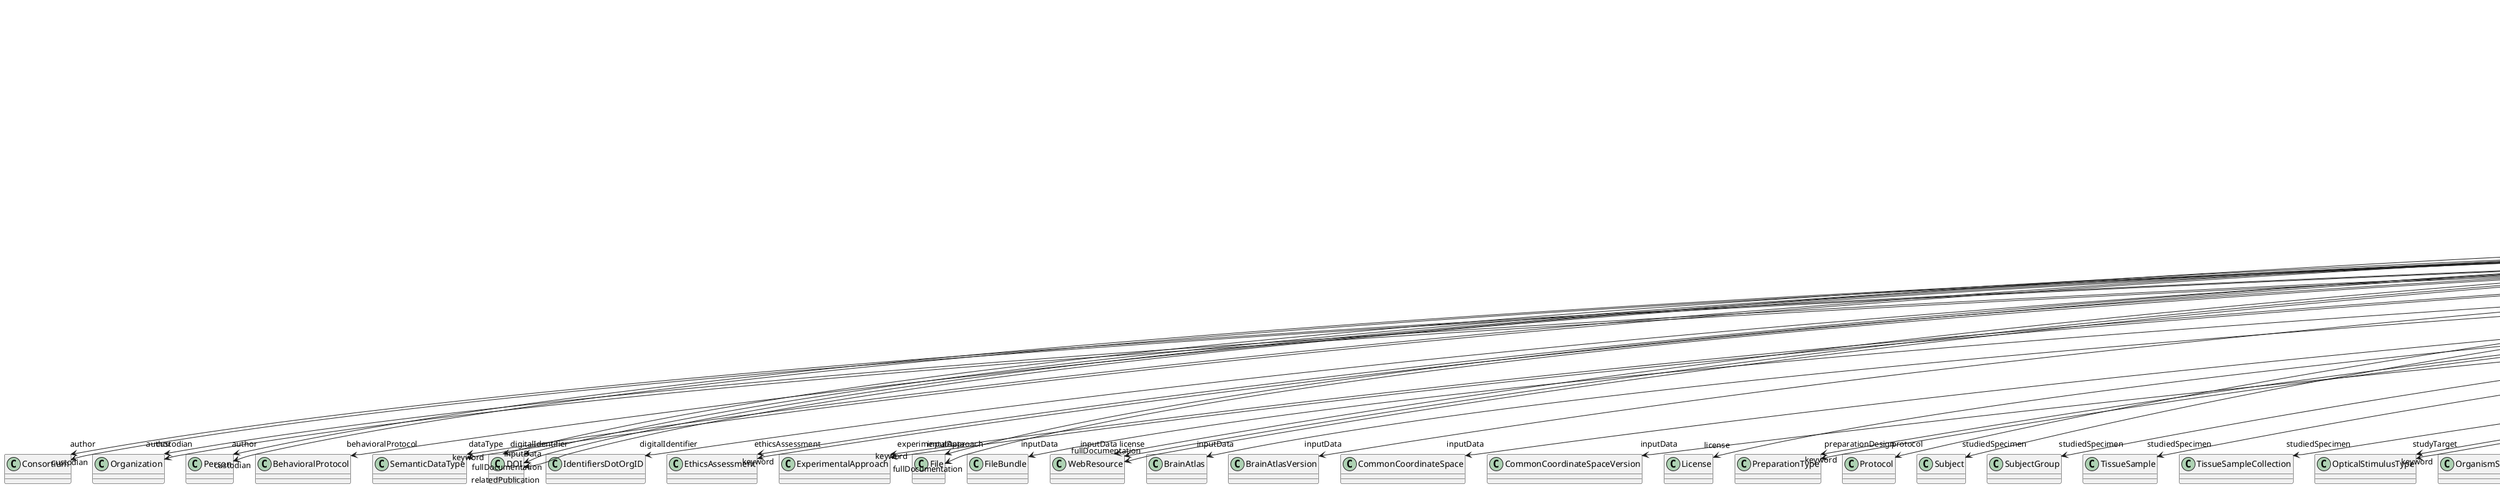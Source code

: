 @startuml
class DatasetVersion {
+author
+behavioralProtocol
+dataType
+digitalIdentifier
+ethicsAssessment
+experimentalApproach
+inputData
+isAlternativeVersionOf
+isNewVersionOf
+license
+preparationDesign
+protocol
+studiedSpecimen
+studyTarget
+technique
+accessibility
+copyright
+custodian
+description
+fullDocumentation
+fullName
+funding
+homepage
+howToCite
+keyword
+otherContribution
+relatedPublication
+releaseDate
+repository
+shortName
+supportChannel
+versionIdentifier
+versionInnovation

}
DatasetVersion -d-> "author" Consortium
DatasetVersion -d-> "author" Organization
DatasetVersion -d-> "author" Person
DatasetVersion -d-> "behavioralProtocol" BehavioralProtocol
DatasetVersion -d-> "dataType" SemanticDataType
DatasetVersion -d-> "digitalIdentifier" DOI
DatasetVersion -d-> "digitalIdentifier" IdentifiersDotOrgID
DatasetVersion -d-> "ethicsAssessment" EthicsAssessment
DatasetVersion -d-> "experimentalApproach" ExperimentalApproach
DatasetVersion -d-> "inputData" DOI
DatasetVersion -d-> "inputData" File
DatasetVersion -d-> "inputData" FileBundle
DatasetVersion -d-> "inputData" WebResource
DatasetVersion -d-> "inputData" BrainAtlas
DatasetVersion -d-> "inputData" BrainAtlasVersion
DatasetVersion -d-> "inputData" CommonCoordinateSpace
DatasetVersion -d-> "inputData" CommonCoordinateSpaceVersion
DatasetVersion -d-> "isAlternativeVersionOf" DatasetVersion
DatasetVersion -d-> "isNewVersionOf" DatasetVersion
DatasetVersion -d-> "license" License
DatasetVersion -d-> "license" WebResource
DatasetVersion -d-> "preparationDesign" PreparationType
DatasetVersion -d-> "protocol" Protocol
DatasetVersion -d-> "studiedSpecimen" Subject
DatasetVersion -d-> "studiedSpecimen" SubjectGroup
DatasetVersion -d-> "studiedSpecimen" TissueSample
DatasetVersion -d-> "studiedSpecimen" TissueSampleCollection
DatasetVersion -d-> "studyTarget" OpticalStimulusType
DatasetVersion -d-> "studyTarget" OrganismSubstance
DatasetVersion -d-> "studyTarget" ElectricalStimulusType
DatasetVersion -d-> "studyTarget" SubcellularEntity
DatasetVersion -d-> "studyTarget" AuditoryStimulusType
DatasetVersion -d-> "studyTarget" OlfactoryStimulusType
DatasetVersion -d-> "studyTarget" DiseaseModel
DatasetVersion -d-> "studyTarget" Disease
DatasetVersion -d-> "studyTarget" Species
DatasetVersion -d-> "studyTarget" UBERONParcellation
DatasetVersion -d-> "studyTarget" BreedingType
DatasetVersion -d-> "studyTarget" BiologicalOrder
DatasetVersion -d-> "studyTarget" CellType
DatasetVersion -d-> "studyTarget" OrganismSystem
DatasetVersion -d-> "studyTarget" Organ
DatasetVersion -d-> "studyTarget" GeneticStrainType
DatasetVersion -d-> "studyTarget" CellCultureType
DatasetVersion -d-> "studyTarget" Handedness
DatasetVersion -d-> "studyTarget" MolecularEntity
DatasetVersion -d-> "studyTarget" BiologicalSex
DatasetVersion -d-> "studyTarget" GustatoryStimulusType
DatasetVersion -d-> "studyTarget" VisualStimulusType
DatasetVersion -d-> "studyTarget" TactileStimulusType
DatasetVersion -d-> "studyTarget" TermSuggestion
DatasetVersion -d-> "studyTarget" CustomAnatomicalEntity
DatasetVersion -d-> "studyTarget" ParcellationEntityVersion
DatasetVersion -d-> "studyTarget" ParcellationEntity
DatasetVersion -d-> "technique" StimulationApproach
DatasetVersion -d-> "technique" StimulationTechnique
DatasetVersion -d-> "technique" Technique
DatasetVersion -d-> "technique" AnalysisTechnique
DatasetVersion -d-> "accessibility" ProductAccessibility
DatasetVersion -d-> "copyright" Copyright
DatasetVersion -d-> "custodian" Consortium
DatasetVersion -d-> "custodian" Organization
DatasetVersion -d-> "custodian" Person
DatasetVersion -d-> "fullDocumentation" DOI
DatasetVersion -d-> "fullDocumentation" File
DatasetVersion -d-> "fullDocumentation" WebResource
DatasetVersion -d-> "funding" Funding
DatasetVersion -d-> "keyword" ExperimentalApproach
DatasetVersion -d-> "keyword" OpticalStimulusType
DatasetVersion -d-> "keyword" OrganismSubstance
DatasetVersion -d-> "keyword" AnatomicalIdentificationType
DatasetVersion -d-> "keyword" EthicsAssessment
DatasetVersion -d-> "keyword" ProductAccessibility
DatasetVersion -d-> "keyword" AgeCategory
DatasetVersion -d-> "keyword" QualitativeOverlap
DatasetVersion -d-> "keyword" SemanticDataType
DatasetVersion -d-> "keyword" ElectricalStimulusType
DatasetVersion -d-> "keyword" CranialWindowReinforcementType
DatasetVersion -d-> "keyword" SubcellularEntity
DatasetVersion -d-> "keyword" AuditoryStimulusType
DatasetVersion -d-> "keyword" TissueSampleType
DatasetVersion -d-> "keyword" OlfactoryStimulusType
DatasetVersion -d-> "keyword" DiseaseModel
DatasetVersion -d-> "keyword" ContributionType
DatasetVersion -d-> "keyword" AtlasType
DatasetVersion -d-> "keyword" MeasuredSignalType
DatasetVersion -d-> "keyword" ActionStatusType
DatasetVersion -d-> "keyword" Disease
DatasetVersion -d-> "keyword" Service
DatasetVersion -d-> "keyword" AnatomicalAxesOrientation
DatasetVersion -d-> "keyword" Species
DatasetVersion -d-> "keyword" TypeOfUncertainty
DatasetVersion -d-> "keyword" Laterality
DatasetVersion -d-> "keyword" CranialWindowConstructionType
DatasetVersion -d-> "keyword" OperatingDevice
DatasetVersion -d-> "keyword" ModelScope
DatasetVersion -d-> "keyword" UBERONParcellation
DatasetVersion -d-> "keyword" PatchClampVariation
DatasetVersion -d-> "keyword" BreedingType
DatasetVersion -d-> "keyword" Language
DatasetVersion -d-> "keyword" SoftwareApplicationCategory
DatasetVersion -d-> "keyword" MeasuredQuantity
DatasetVersion -d-> "keyword" BiologicalOrder
DatasetVersion -d-> "keyword" MetaDataModelType
DatasetVersion -d-> "keyword" Terminology
DatasetVersion -d-> "keyword" DeviceType
DatasetVersion -d-> "keyword" CriteriaQualityType
DatasetVersion -d-> "keyword" AnatomicalPlane
DatasetVersion -d-> "keyword" BiologicalProcess
DatasetVersion -d-> "keyword" CellType
DatasetVersion -d-> "keyword" OrganismSystem
DatasetVersion -d-> "keyword" PreparationType
DatasetVersion -d-> "keyword" LearningResourceType
DatasetVersion -d-> "keyword" StimulationApproach
DatasetVersion -d-> "keyword" Organ
DatasetVersion -d-> "keyword" DifferenceMeasure
DatasetVersion -d-> "keyword" SetupType
DatasetVersion -d-> "keyword" GeneticStrainType
DatasetVersion -d-> "keyword" CellCultureType
DatasetVersion -d-> "keyword" Handedness
DatasetVersion -d-> "keyword" MolecularEntity
DatasetVersion -d-> "keyword" OperatingSystem
DatasetVersion -d-> "keyword" FileBundleGrouping
DatasetVersion -d-> "keyword" ModelAbstractionLevel
DatasetVersion -d-> "keyword" FileRepositoryType
DatasetVersion -d-> "keyword" FileUsageRole
DatasetVersion -d-> "keyword" BiologicalSex
DatasetVersion -d-> "keyword" SoftwareFeature
DatasetVersion -d-> "keyword" TissueSampleAttribute
DatasetVersion -d-> "keyword" GustatoryStimulusType
DatasetVersion -d-> "keyword" ProgrammingLanguage
DatasetVersion -d-> "keyword" StimulationTechnique
DatasetVersion -d-> "keyword" Technique
DatasetVersion -d-> "keyword" DataType
DatasetVersion -d-> "keyword" AnalysisTechnique
DatasetVersion -d-> "keyword" Colormap
DatasetVersion -d-> "keyword" AnnotationType
DatasetVersion -d-> "keyword" SubjectAttribute
DatasetVersion -d-> "keyword" VisualStimulusType
DatasetVersion -d-> "keyword" UnitOfMeasurement
DatasetVersion -d-> "keyword" ChemicalMixtureType
DatasetVersion -d-> "keyword" TactileStimulusType
DatasetVersion -d-> "keyword" TermSuggestion
DatasetVersion -d-> "keyword" AnnotationCriteriaType
DatasetVersion -d-> "keyword" EducationalLevel
DatasetVersion -d-> "otherContribution" Contribution
DatasetVersion -d-> "relatedPublication" ISSN
DatasetVersion -d-> "relatedPublication" DOI
DatasetVersion -d-> "relatedPublication" HANDLE
DatasetVersion -d-> "relatedPublication" ISBN
DatasetVersion -d-> "relatedPublication" Chapter
DatasetVersion -d-> "relatedPublication" ScholarlyArticle
DatasetVersion -d-> "relatedPublication" Book
DatasetVersion -d-> "repository" FileRepository

@enduml
